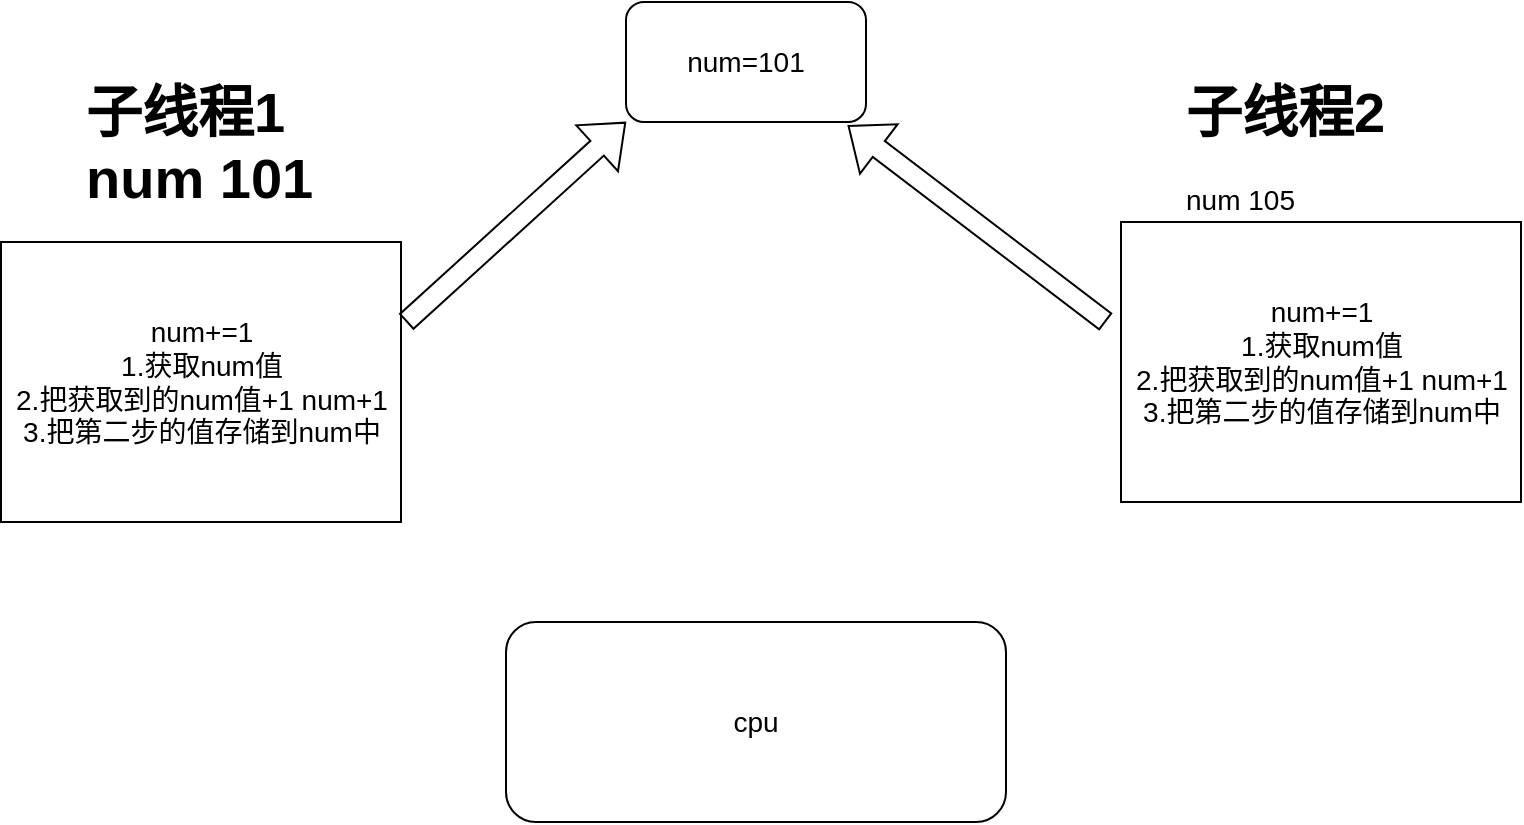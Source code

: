 <mxfile version="17.4.6" type="github">
  <diagram id="opWEdN1bHY4_PCekgSRr" name="Page-1">
    <mxGraphModel dx="985" dy="610" grid="1" gridSize="10" guides="1" tooltips="1" connect="1" arrows="1" fold="1" page="1" pageScale="1" pageWidth="827" pageHeight="1169" math="0" shadow="0">
      <root>
        <mxCell id="0" />
        <mxCell id="1" parent="0" />
        <mxCell id="EZYO-_6EeVX2ynE9U77a-1" value="&lt;font style=&quot;font-size: 14px&quot;&gt;num=101&lt;/font&gt;" style="rounded=1;whiteSpace=wrap;html=1;" vertex="1" parent="1">
          <mxGeometry x="340" y="130" width="120" height="60" as="geometry" />
        </mxCell>
        <mxCell id="EZYO-_6EeVX2ynE9U77a-2" value="num+=1&lt;br&gt;1.获取num值&lt;br&gt;2.把获取到的num值+1 num+1&lt;br&gt;3.把第二步的值存储到num中" style="rounded=0;whiteSpace=wrap;html=1;fontSize=14;" vertex="1" parent="1">
          <mxGeometry x="27.5" y="250" width="200" height="140" as="geometry" />
        </mxCell>
        <mxCell id="EZYO-_6EeVX2ynE9U77a-3" value="&lt;h1&gt;子线程1 num 101&lt;/h1&gt;" style="text;html=1;strokeColor=none;fillColor=none;spacing=5;spacingTop=-20;whiteSpace=wrap;overflow=hidden;rounded=0;fontSize=14;" vertex="1" parent="1">
          <mxGeometry x="65" y="160" width="125" height="80" as="geometry" />
        </mxCell>
        <mxCell id="EZYO-_6EeVX2ynE9U77a-4" value="num+=1&lt;br&gt;1.获取num值&lt;br&gt;2.把获取到的num值+1 num+1&lt;br&gt;3.把第二步的值存储到num中" style="rounded=0;whiteSpace=wrap;html=1;fontSize=14;" vertex="1" parent="1">
          <mxGeometry x="587.5" y="240" width="200" height="140" as="geometry" />
        </mxCell>
        <mxCell id="EZYO-_6EeVX2ynE9U77a-5" value="&lt;h1&gt;子线程2&lt;/h1&gt;&lt;div&gt;num 105&lt;/div&gt;&lt;div&gt;&lt;br&gt;&lt;/div&gt;" style="text;html=1;strokeColor=none;fillColor=none;spacing=5;spacingTop=-20;whiteSpace=wrap;overflow=hidden;rounded=0;fontSize=14;" vertex="1" parent="1">
          <mxGeometry x="615" y="160" width="145" height="90" as="geometry" />
        </mxCell>
        <mxCell id="EZYO-_6EeVX2ynE9U77a-6" value="cpu" style="rounded=1;whiteSpace=wrap;html=1;fontSize=14;" vertex="1" parent="1">
          <mxGeometry x="280" y="440" width="250" height="100" as="geometry" />
        </mxCell>
        <mxCell id="EZYO-_6EeVX2ynE9U77a-7" value="" style="shape=flexArrow;endArrow=classic;html=1;rounded=0;fontSize=14;entryX=0;entryY=1;entryDx=0;entryDy=0;" edge="1" parent="1" target="EZYO-_6EeVX2ynE9U77a-1">
          <mxGeometry width="50" height="50" relative="1" as="geometry">
            <mxPoint x="230" y="290" as="sourcePoint" />
            <mxPoint x="280" y="240" as="targetPoint" />
          </mxGeometry>
        </mxCell>
        <mxCell id="EZYO-_6EeVX2ynE9U77a-8" value="" style="shape=flexArrow;endArrow=classic;html=1;rounded=0;fontSize=14;entryX=0.924;entryY=1.028;entryDx=0;entryDy=0;entryPerimeter=0;" edge="1" parent="1" target="EZYO-_6EeVX2ynE9U77a-1">
          <mxGeometry width="50" height="50" relative="1" as="geometry">
            <mxPoint x="580" y="290" as="sourcePoint" />
            <mxPoint x="630" y="240" as="targetPoint" />
          </mxGeometry>
        </mxCell>
      </root>
    </mxGraphModel>
  </diagram>
</mxfile>
